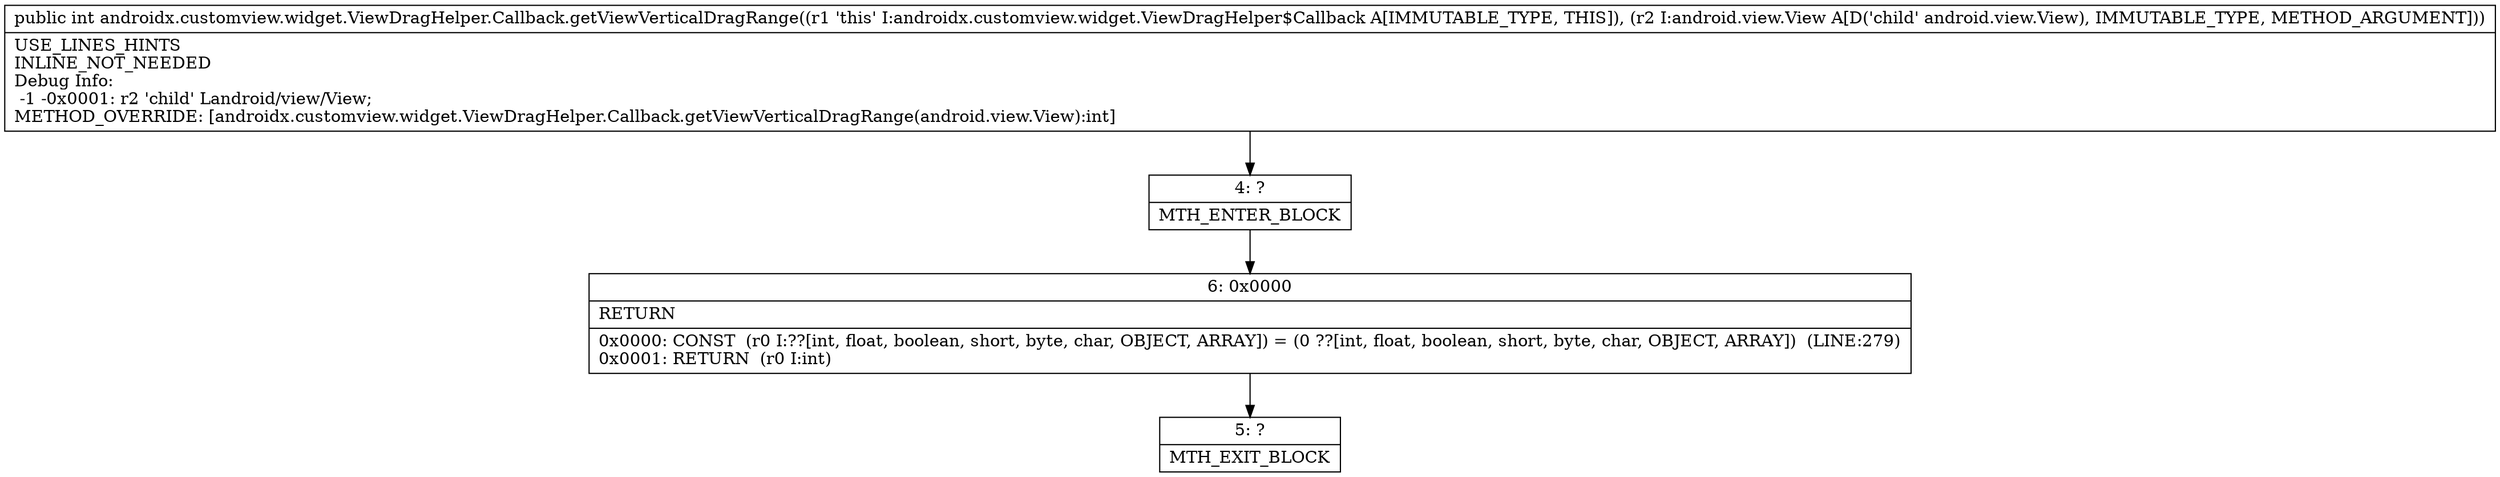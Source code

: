 digraph "CFG forandroidx.customview.widget.ViewDragHelper.Callback.getViewVerticalDragRange(Landroid\/view\/View;)I" {
Node_4 [shape=record,label="{4\:\ ?|MTH_ENTER_BLOCK\l}"];
Node_6 [shape=record,label="{6\:\ 0x0000|RETURN\l|0x0000: CONST  (r0 I:??[int, float, boolean, short, byte, char, OBJECT, ARRAY]) = (0 ??[int, float, boolean, short, byte, char, OBJECT, ARRAY])  (LINE:279)\l0x0001: RETURN  (r0 I:int) \l}"];
Node_5 [shape=record,label="{5\:\ ?|MTH_EXIT_BLOCK\l}"];
MethodNode[shape=record,label="{public int androidx.customview.widget.ViewDragHelper.Callback.getViewVerticalDragRange((r1 'this' I:androidx.customview.widget.ViewDragHelper$Callback A[IMMUTABLE_TYPE, THIS]), (r2 I:android.view.View A[D('child' android.view.View), IMMUTABLE_TYPE, METHOD_ARGUMENT]))  | USE_LINES_HINTS\lINLINE_NOT_NEEDED\lDebug Info:\l  \-1 \-0x0001: r2 'child' Landroid\/view\/View;\lMETHOD_OVERRIDE: [androidx.customview.widget.ViewDragHelper.Callback.getViewVerticalDragRange(android.view.View):int]\l}"];
MethodNode -> Node_4;Node_4 -> Node_6;
Node_6 -> Node_5;
}

